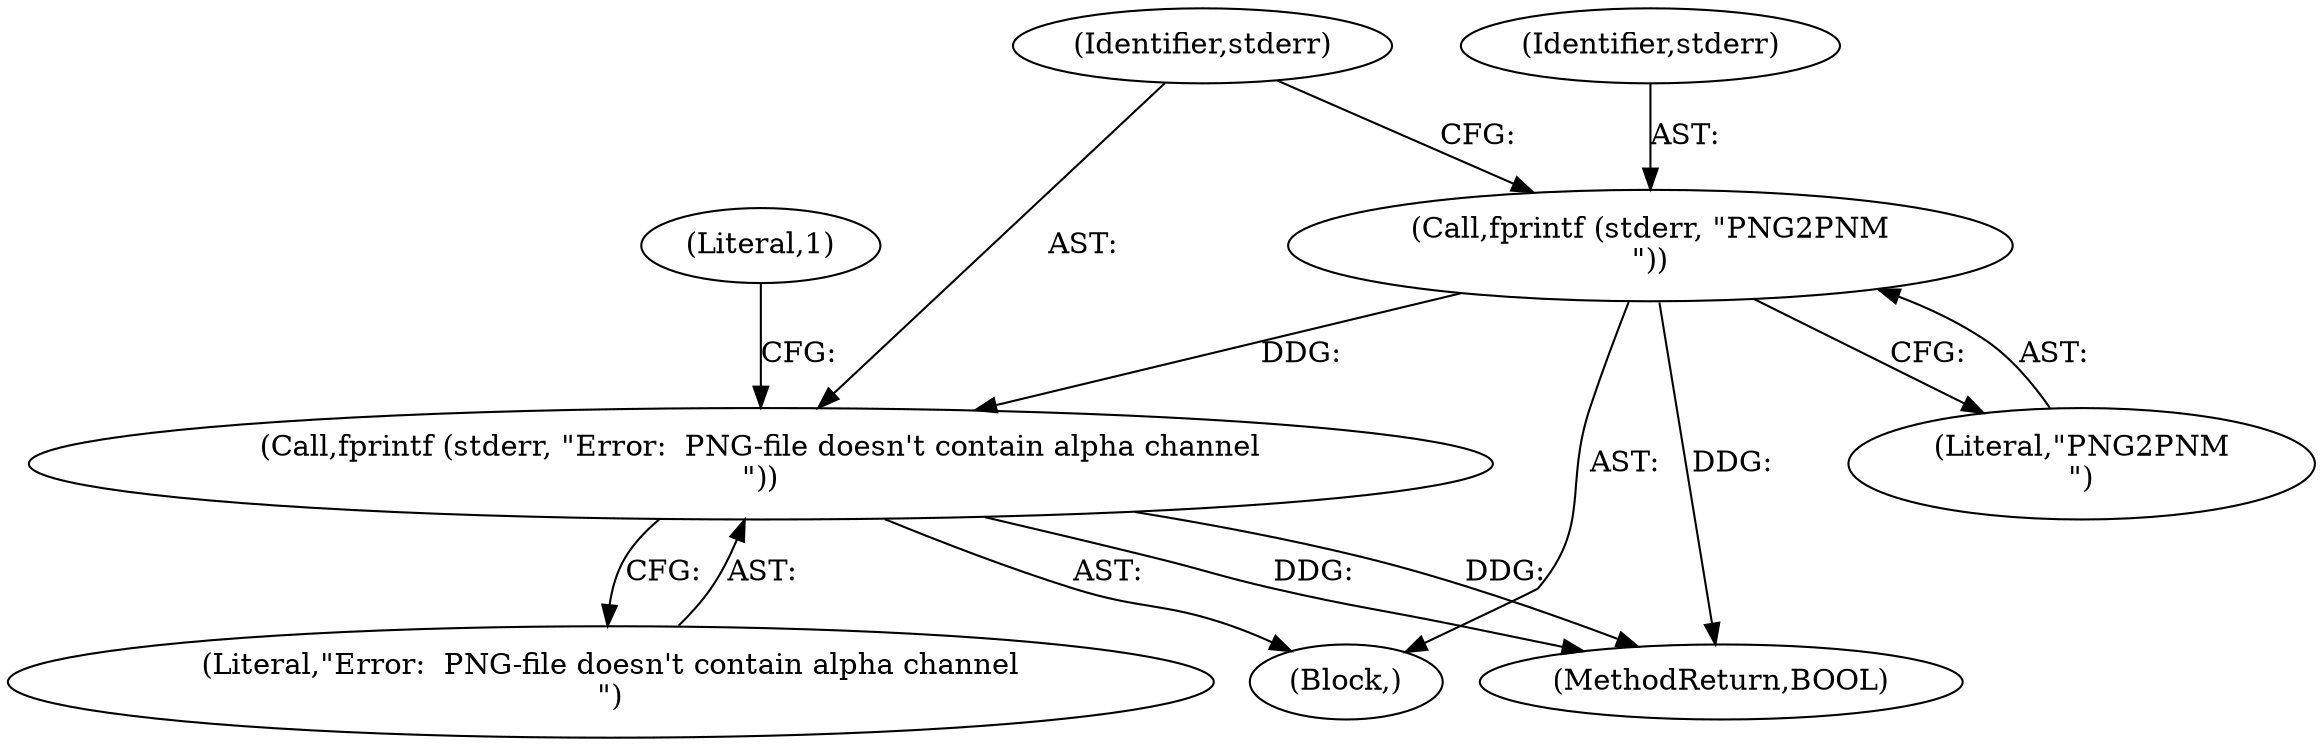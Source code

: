 digraph "0_Android_9d4853418ab2f754c2b63e091c29c5529b8b86ca_157@API" {
"1000393" [label="(Call,fprintf (stderr, \"PNG2PNM\n\"))"];
"1000396" [label="(Call,fprintf (stderr, \"Error:  PNG-file doesn't contain alpha channel\n\"))"];
"1000400" [label="(Literal,1)"];
"1000395" [label="(Literal,\"PNG2PNM\n\")"];
"1000396" [label="(Call,fprintf (stderr, \"Error:  PNG-file doesn't contain alpha channel\n\"))"];
"1000394" [label="(Identifier,stderr)"];
"1000398" [label="(Literal,\"Error:  PNG-file doesn't contain alpha channel\n\")"];
"1000397" [label="(Identifier,stderr)"];
"1000393" [label="(Call,fprintf (stderr, \"PNG2PNM\n\"))"];
"1000392" [label="(Block,)"];
"1000775" [label="(MethodReturn,BOOL)"];
"1000393" -> "1000392"  [label="AST: "];
"1000393" -> "1000395"  [label="CFG: "];
"1000394" -> "1000393"  [label="AST: "];
"1000395" -> "1000393"  [label="AST: "];
"1000397" -> "1000393"  [label="CFG: "];
"1000393" -> "1000775"  [label="DDG: "];
"1000393" -> "1000396"  [label="DDG: "];
"1000396" -> "1000392"  [label="AST: "];
"1000396" -> "1000398"  [label="CFG: "];
"1000397" -> "1000396"  [label="AST: "];
"1000398" -> "1000396"  [label="AST: "];
"1000400" -> "1000396"  [label="CFG: "];
"1000396" -> "1000775"  [label="DDG: "];
"1000396" -> "1000775"  [label="DDG: "];
}
